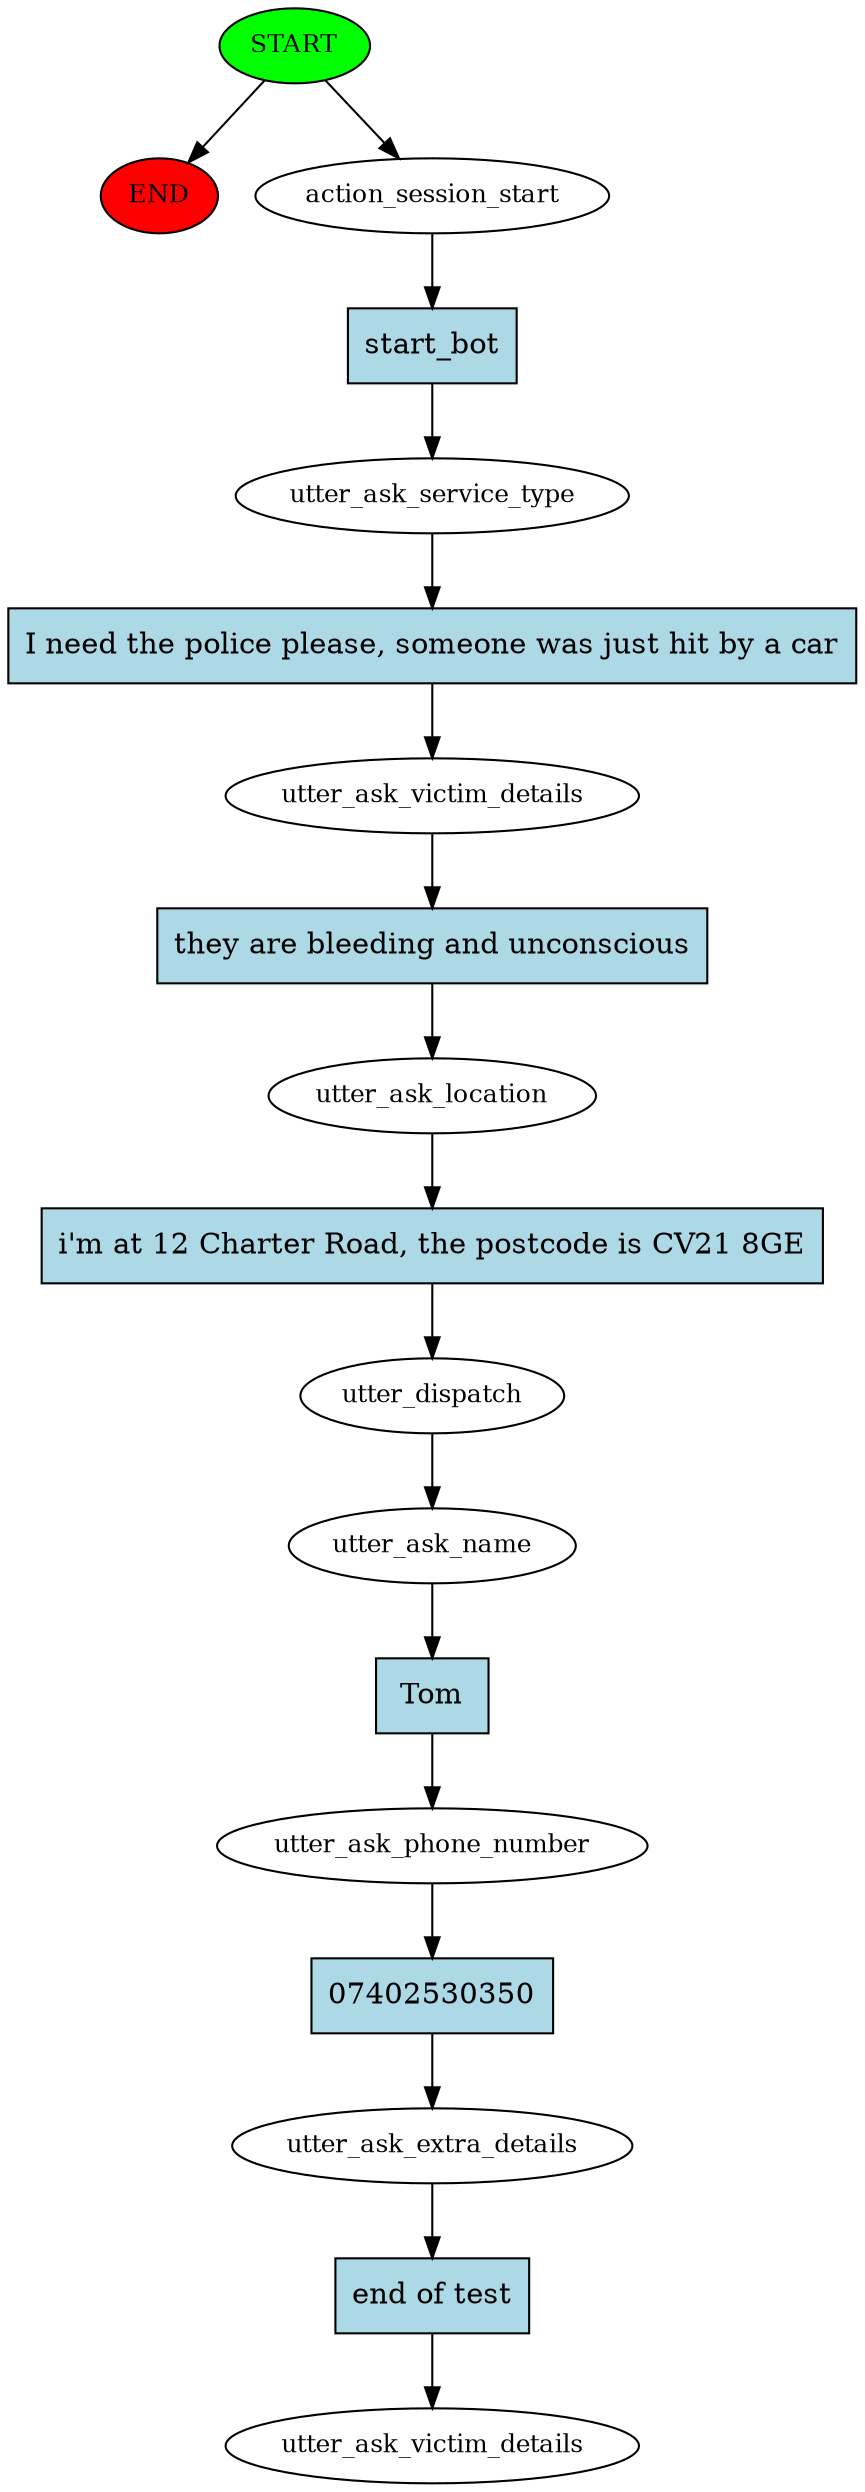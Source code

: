 digraph  {
0 [class="start active", fillcolor=green, fontsize=12, label=START, style=filled];
"-1" [class=end, fillcolor=red, fontsize=12, label=END, style=filled];
1 [class=active, fontsize=12, label=action_session_start];
2 [class=active, fontsize=12, label=utter_ask_service_type];
3 [class=active, fontsize=12, label=utter_ask_victim_details];
4 [class=active, fontsize=12, label=utter_ask_location];
5 [class=active, fontsize=12, label=utter_dispatch];
6 [class=active, fontsize=12, label=utter_ask_name];
7 [class=active, fontsize=12, label=utter_ask_phone_number];
8 [class=active, fontsize=12, label=utter_ask_extra_details];
9 [class="dashed active", fontsize=12, label=utter_ask_victim_details];
10 [class="intent active", fillcolor=lightblue, label=start_bot, shape=rect, style=filled];
11 [class="intent active", fillcolor=lightblue, label="I need the police please, someone was just hit by a car", shape=rect, style=filled];
12 [class="intent active", fillcolor=lightblue, label="they are bleeding and unconscious", shape=rect, style=filled];
13 [class="intent active", fillcolor=lightblue, label="i'm at 12 Charter Road, the postcode is CV21 8GE", shape=rect, style=filled];
14 [class="intent active", fillcolor=lightblue, label=Tom, shape=rect, style=filled];
15 [class="intent active", fillcolor=lightblue, label=07402530350, shape=rect, style=filled];
16 [class="intent active", fillcolor=lightblue, label="end of test", shape=rect, style=filled];
0 -> "-1"  [class="", key=NONE, label=""];
0 -> 1  [class=active, key=NONE, label=""];
1 -> 10  [class=active, key=0];
2 -> 11  [class=active, key=0];
3 -> 12  [class=active, key=0];
4 -> 13  [class=active, key=0];
5 -> 6  [class=active, key=NONE, label=""];
6 -> 14  [class=active, key=0];
7 -> 15  [class=active, key=0];
8 -> 16  [class=active, key=0];
10 -> 2  [class=active, key=0];
11 -> 3  [class=active, key=0];
12 -> 4  [class=active, key=0];
13 -> 5  [class=active, key=0];
14 -> 7  [class=active, key=0];
15 -> 8  [class=active, key=0];
16 -> 9  [class=active, key=0];
}
